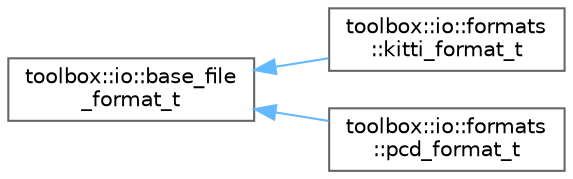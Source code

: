 digraph "Graphical Class Hierarchy"
{
 // LATEX_PDF_SIZE
  bgcolor="transparent";
  edge [fontname=Helvetica,fontsize=10,labelfontname=Helvetica,labelfontsize=10];
  node [fontname=Helvetica,fontsize=10,shape=box,height=0.2,width=0.4];
  rankdir="LR";
  Node0 [id="Node000000",label="toolbox::io::base_file\l_format_t",height=0.2,width=0.4,color="grey40", fillcolor="white", style="filled",URL="$classtoolbox_1_1io_1_1base__file__format__t.html",tooltip="文件格式读写器的基类 / Base class for file format readers/writers"];
  Node0 -> Node1 [id="edge31_Node000000_Node000001",dir="back",color="steelblue1",style="solid",tooltip=" "];
  Node1 [id="Node000001",label="toolbox::io::formats\l::kitti_format_t",height=0.2,width=0.4,color="grey40", fillcolor="white", style="filled",URL="$classtoolbox_1_1io_1_1formats_1_1kitti__format__t.html",tooltip="KITTI 点云数据（.bin）文件格式处理器。/File format handler for KITTI Point Cloud Data (.bin) files."];
  Node0 -> Node2 [id="edge32_Node000000_Node000002",dir="back",color="steelblue1",style="solid",tooltip=" "];
  Node2 [id="Node000002",label="toolbox::io::formats\l::pcd_format_t",height=0.2,width=0.4,color="grey40", fillcolor="white", style="filled",URL="$classtoolbox_1_1io_1_1formats_1_1pcd__format__t.html",tooltip="点云数据（.pcd）文件格式处理器。/File format handler for Point Cloud Data (.pcd) files."];
}
